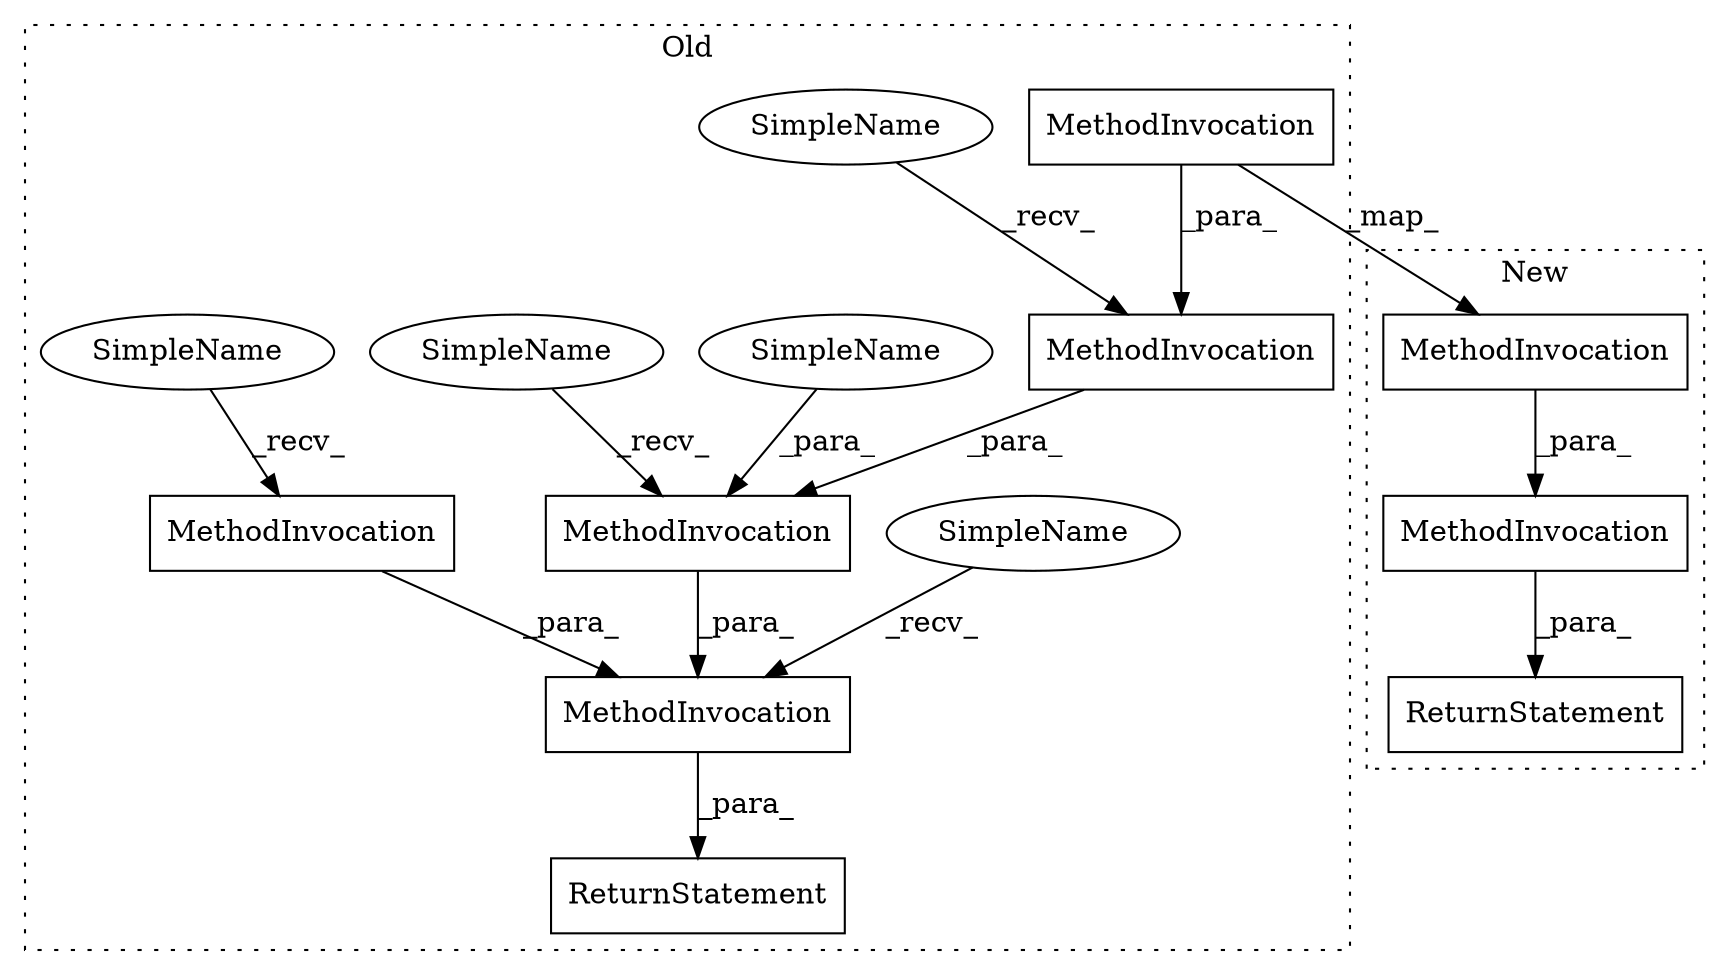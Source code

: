 digraph G {
subgraph cluster0 {
1 [label="MethodInvocation" a="32" s="95821" l="10" shape="box"];
3 [label="MethodInvocation" a="32" s="95915,95928" l="3,1" shape="box"];
5 [label="MethodInvocation" a="32" s="95801,95956" l="9,1" shape="box"];
6 [label="MethodInvocation" a="32" s="95896,95954" l="8,1" shape="box"];
7 [label="MethodInvocation" a="32" s="95857,95955" l="17,1" shape="box"];
9 [label="ReturnStatement" a="41" s="95784" l="7" shape="box"];
10 [label="SimpleName" a="42" s="95791" l="9" shape="ellipse"];
11 [label="SimpleName" a="42" s="95885" l="10" shape="ellipse"];
12 [label="SimpleName" a="42" s="95874" l="9" shape="ellipse"];
13 [label="SimpleName" a="42" s="95833" l="10" shape="ellipse"];
14 [label="SimpleName" a="42" s="95810" l="10" shape="ellipse"];
label = "Old";
style="dotted";
}
subgraph cluster1 {
2 [label="MethodInvocation" a="32" s="96007,96041" l="9,1" shape="box"];
4 [label="MethodInvocation" a="32" s="96027,96040" l="3,1" shape="box"];
8 [label="ReturnStatement" a="41" s="96000" l="7" shape="box"];
label = "New";
style="dotted";
}
1 -> 5 [label="_para_"];
2 -> 8 [label="_para_"];
3 -> 6 [label="_para_"];
3 -> 4 [label="_map_"];
4 -> 2 [label="_para_"];
5 -> 9 [label="_para_"];
6 -> 7 [label="_para_"];
7 -> 5 [label="_para_"];
10 -> 5 [label="_recv_"];
11 -> 6 [label="_recv_"];
12 -> 7 [label="_para_"];
13 -> 7 [label="_recv_"];
14 -> 1 [label="_recv_"];
}